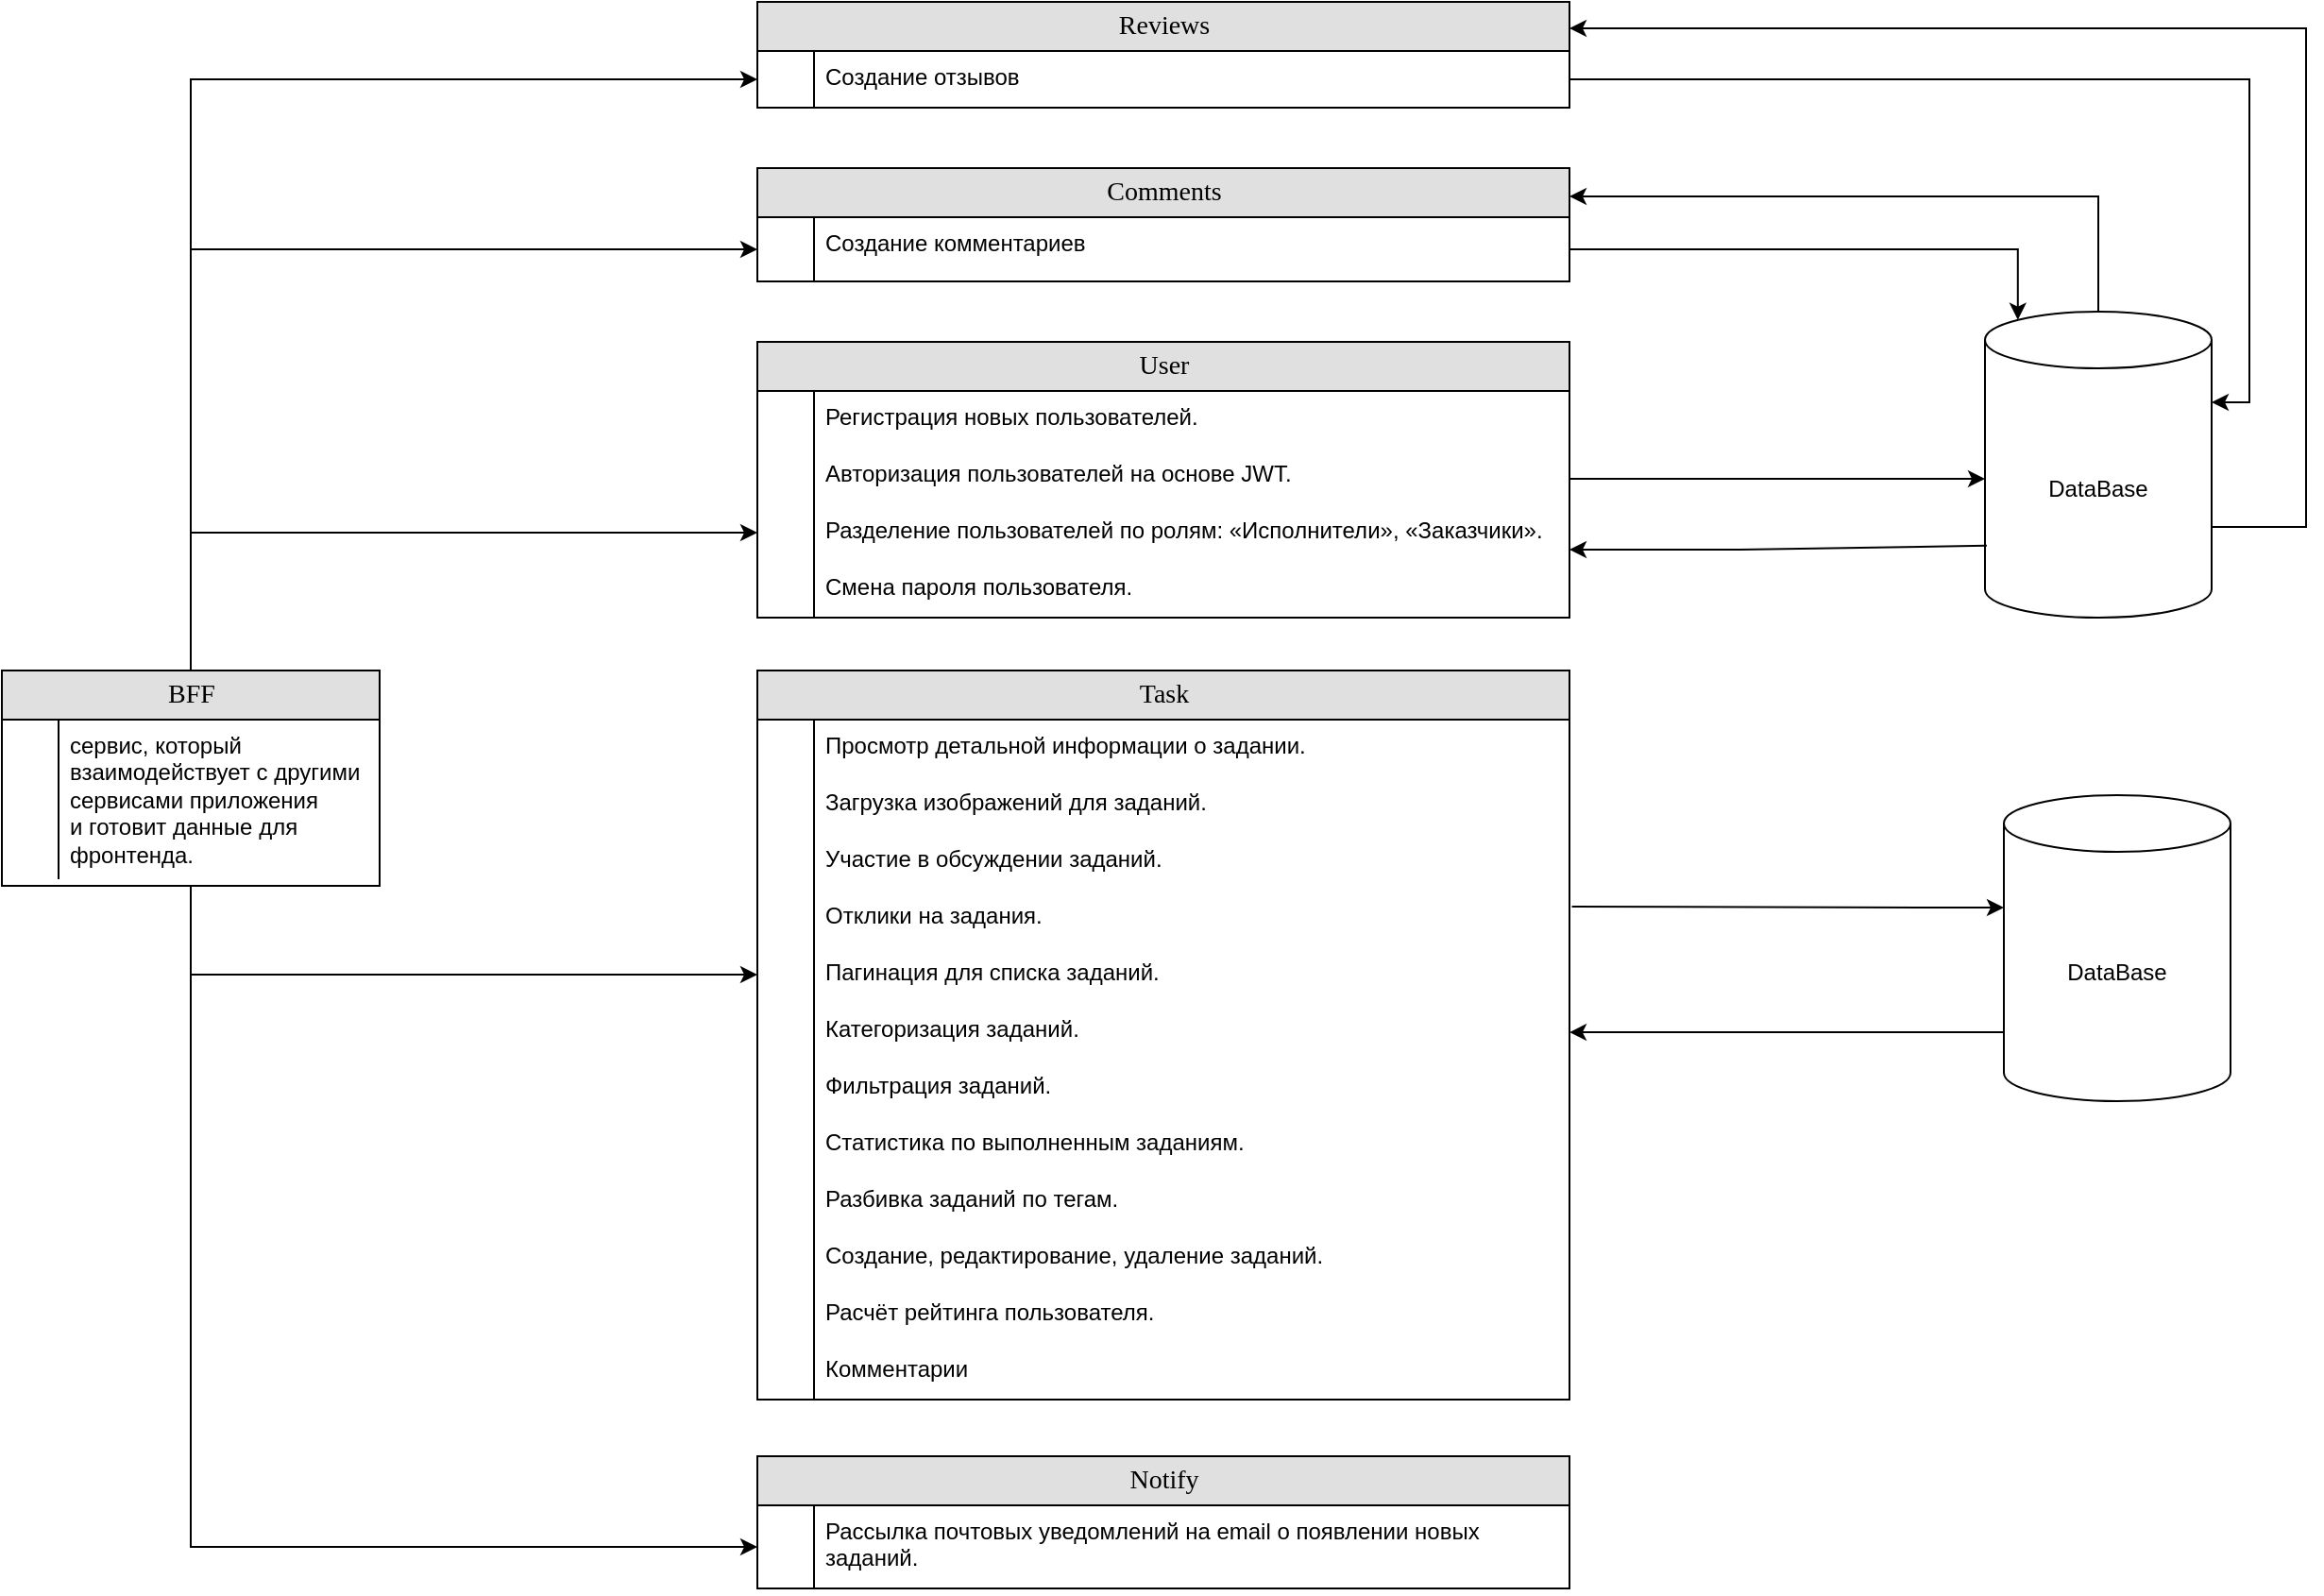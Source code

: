 <mxfile version="20.5.3" type="device"><diagram name="Page-1" id="e56a1550-8fbb-45ad-956c-1786394a9013"><mxGraphModel dx="1363" dy="773" grid="1" gridSize="10" guides="1" tooltips="1" connect="1" arrows="1" fold="1" page="1" pageScale="1" pageWidth="2336" pageHeight="1654" background="none" math="0" shadow="0"><root><mxCell id="0"/><mxCell id="1" parent="0"/><mxCell id="2e49270ec7c68f3f-80" value="User" style="swimlane;html=1;fontStyle=0;childLayout=stackLayout;horizontal=1;startSize=26;fillColor=#e0e0e0;horizontalStack=0;resizeParent=1;resizeLast=0;collapsible=1;marginBottom=0;swimlaneFillColor=#ffffff;align=center;rounded=0;shadow=0;comic=0;labelBackgroundColor=none;strokeWidth=1;fontFamily=Verdana;fontSize=14" parent="1" vertex="1"><mxGeometry x="640" y="210" width="430" height="146" as="geometry"><mxRectangle x="640" y="130" width="200" height="30" as="alternateBounds"/></mxGeometry></mxCell><mxCell id="2e49270ec7c68f3f-83" value="Регистрация новых пользователей." style="shape=partialRectangle;top=0;left=0;right=0;bottom=0;html=1;align=left;verticalAlign=top;fillColor=none;spacingLeft=34;spacingRight=4;whiteSpace=wrap;overflow=hidden;rotatable=0;points=[[0,0.5],[1,0.5]];portConstraint=eastwest;dropTarget=0;" parent="2e49270ec7c68f3f-80" vertex="1"><mxGeometry y="26" width="430" height="30" as="geometry"/></mxCell><mxCell id="2e49270ec7c68f3f-84" value="" style="shape=partialRectangle;top=0;left=0;bottom=0;html=1;fillColor=none;align=left;verticalAlign=top;spacingLeft=4;spacingRight=4;whiteSpace=wrap;overflow=hidden;rotatable=0;points=[];portConstraint=eastwest;part=1;" parent="2e49270ec7c68f3f-83" vertex="1" connectable="0"><mxGeometry width="30" height="30" as="geometry"/></mxCell><mxCell id="2e49270ec7c68f3f-85" value="Авторизация пользователей на&amp;nbsp;основе JWT." style="shape=partialRectangle;top=0;left=0;right=0;bottom=0;html=1;align=left;verticalAlign=top;fillColor=none;spacingLeft=34;spacingRight=4;whiteSpace=wrap;overflow=hidden;rotatable=0;points=[[0,0.5],[1,0.5]];portConstraint=eastwest;dropTarget=0;" parent="2e49270ec7c68f3f-80" vertex="1"><mxGeometry y="56" width="430" height="30" as="geometry"/></mxCell><mxCell id="2e49270ec7c68f3f-86" value="" style="shape=partialRectangle;top=0;left=0;bottom=0;html=1;fillColor=none;align=left;verticalAlign=top;spacingLeft=4;spacingRight=4;whiteSpace=wrap;overflow=hidden;rotatable=0;points=[];portConstraint=eastwest;part=1;" parent="2e49270ec7c68f3f-85" vertex="1" connectable="0"><mxGeometry width="30" height="30.0" as="geometry"/></mxCell><mxCell id="uuqC0KZrG5aBGFZ0a199-29" value="Разделение пользователей по&amp;nbsp;ролям: «Исполнители», «Заказчики»." style="shape=partialRectangle;top=0;left=0;right=0;bottom=0;html=1;align=left;verticalAlign=top;fillColor=none;spacingLeft=34;spacingRight=4;whiteSpace=wrap;overflow=hidden;rotatable=0;points=[[0,0.5],[1,0.5]];portConstraint=eastwest;dropTarget=0;" parent="2e49270ec7c68f3f-80" vertex="1"><mxGeometry y="86" width="430" height="30" as="geometry"/></mxCell><mxCell id="uuqC0KZrG5aBGFZ0a199-30" value="" style="shape=partialRectangle;top=0;left=0;bottom=0;html=1;fillColor=none;align=left;verticalAlign=top;spacingLeft=4;spacingRight=4;whiteSpace=wrap;overflow=hidden;rotatable=0;points=[];portConstraint=eastwest;part=1;" parent="uuqC0KZrG5aBGFZ0a199-29" vertex="1" connectable="0"><mxGeometry width="30" height="30" as="geometry"/></mxCell><mxCell id="uuqC0KZrG5aBGFZ0a199-31" value="Смена пароля пользователя." style="shape=partialRectangle;top=0;left=0;right=0;bottom=0;html=1;align=left;verticalAlign=top;fillColor=none;spacingLeft=34;spacingRight=4;whiteSpace=wrap;overflow=hidden;rotatable=0;points=[[0,0.5],[1,0.5]];portConstraint=eastwest;dropTarget=0;" parent="2e49270ec7c68f3f-80" vertex="1"><mxGeometry y="116" width="430" height="30" as="geometry"/></mxCell><mxCell id="uuqC0KZrG5aBGFZ0a199-32" value="" style="shape=partialRectangle;top=0;left=0;bottom=0;html=1;fillColor=none;align=left;verticalAlign=top;spacingLeft=4;spacingRight=4;whiteSpace=wrap;overflow=hidden;rotatable=0;points=[];portConstraint=eastwest;part=1;" parent="uuqC0KZrG5aBGFZ0a199-31" vertex="1" connectable="0"><mxGeometry width="30" height="30" as="geometry"/></mxCell><mxCell id="uuqC0KZrG5aBGFZ0a199-18" value="Notify" style="swimlane;html=1;fontStyle=0;childLayout=stackLayout;horizontal=1;startSize=26;fillColor=#e0e0e0;horizontalStack=0;resizeParent=1;resizeLast=0;collapsible=1;marginBottom=0;swimlaneFillColor=#ffffff;align=center;rounded=0;shadow=0;comic=0;labelBackgroundColor=none;strokeWidth=1;fontFamily=Verdana;fontSize=14" parent="1" vertex="1"><mxGeometry x="640" y="800" width="430" height="70" as="geometry"><mxRectangle x="-120" y="40" width="200" height="30" as="alternateBounds"/></mxGeometry></mxCell><mxCell id="uuqC0KZrG5aBGFZ0a199-19" value="&lt;div&gt;Рассылка почтовых уведомлений на&amp;nbsp;email о&amp;nbsp;появлении новых заданий.&lt;/div&gt;" style="shape=partialRectangle;top=0;left=0;right=0;bottom=0;html=1;align=left;verticalAlign=top;fillColor=none;spacingLeft=34;spacingRight=4;whiteSpace=wrap;overflow=hidden;rotatable=0;points=[[0,0.5],[1,0.5]];portConstraint=eastwest;dropTarget=0;" parent="uuqC0KZrG5aBGFZ0a199-18" vertex="1"><mxGeometry y="26" width="430" height="44" as="geometry"/></mxCell><mxCell id="uuqC0KZrG5aBGFZ0a199-20" value="" style="shape=partialRectangle;top=0;left=0;bottom=0;html=1;fillColor=none;align=left;verticalAlign=top;spacingLeft=4;spacingRight=4;whiteSpace=wrap;overflow=hidden;rotatable=0;points=[];portConstraint=eastwest;part=1;" parent="uuqC0KZrG5aBGFZ0a199-19" vertex="1" connectable="0"><mxGeometry width="30" height="44.0" as="geometry"/></mxCell><mxCell id="uuqC0KZrG5aBGFZ0a199-33" value="Task" style="swimlane;html=1;fontStyle=0;childLayout=stackLayout;horizontal=1;startSize=26;fillColor=#e0e0e0;horizontalStack=0;resizeParent=1;resizeLast=0;collapsible=1;marginBottom=0;swimlaneFillColor=#ffffff;align=center;rounded=0;shadow=0;comic=0;labelBackgroundColor=none;strokeWidth=1;fontFamily=Verdana;fontSize=14" parent="1" vertex="1"><mxGeometry x="640" y="384" width="430" height="386" as="geometry"><mxRectangle x="-120" y="40" width="200" height="30" as="alternateBounds"/></mxGeometry></mxCell><mxCell id="uuqC0KZrG5aBGFZ0a199-34" value="Просмотр детальной информации о&amp;nbsp;задании." style="shape=partialRectangle;top=0;left=0;right=0;bottom=0;html=1;align=left;verticalAlign=top;fillColor=none;spacingLeft=34;spacingRight=4;whiteSpace=wrap;overflow=hidden;rotatable=0;points=[[0,0.5],[1,0.5]];portConstraint=eastwest;dropTarget=0;" parent="uuqC0KZrG5aBGFZ0a199-33" vertex="1"><mxGeometry y="26" width="430" height="30" as="geometry"/></mxCell><mxCell id="uuqC0KZrG5aBGFZ0a199-35" value="" style="shape=partialRectangle;top=0;left=0;bottom=0;html=1;fillColor=none;align=left;verticalAlign=top;spacingLeft=4;spacingRight=4;whiteSpace=wrap;overflow=hidden;rotatable=0;points=[];portConstraint=eastwest;part=1;" parent="uuqC0KZrG5aBGFZ0a199-34" vertex="1" connectable="0"><mxGeometry width="30" height="30" as="geometry"/></mxCell><mxCell id="uuqC0KZrG5aBGFZ0a199-36" value="Загрузка изображений для заданий." style="shape=partialRectangle;top=0;left=0;right=0;bottom=0;html=1;align=left;verticalAlign=top;fillColor=none;spacingLeft=34;spacingRight=4;whiteSpace=wrap;overflow=hidden;rotatable=0;points=[[0,0.5],[1,0.5]];portConstraint=eastwest;dropTarget=0;" parent="uuqC0KZrG5aBGFZ0a199-33" vertex="1"><mxGeometry y="56" width="430" height="30" as="geometry"/></mxCell><mxCell id="uuqC0KZrG5aBGFZ0a199-37" value="" style="shape=partialRectangle;top=0;left=0;bottom=0;html=1;fillColor=none;align=left;verticalAlign=top;spacingLeft=4;spacingRight=4;whiteSpace=wrap;overflow=hidden;rotatable=0;points=[];portConstraint=eastwest;part=1;" parent="uuqC0KZrG5aBGFZ0a199-36" vertex="1" connectable="0"><mxGeometry width="30" height="30.0" as="geometry"/></mxCell><mxCell id="uuqC0KZrG5aBGFZ0a199-38" value="Участие в&amp;nbsp;обсуждении заданий." style="shape=partialRectangle;top=0;left=0;right=0;bottom=0;html=1;align=left;verticalAlign=top;fillColor=none;spacingLeft=34;spacingRight=4;whiteSpace=wrap;overflow=hidden;rotatable=0;points=[[0,0.5],[1,0.5]];portConstraint=eastwest;dropTarget=0;" parent="uuqC0KZrG5aBGFZ0a199-33" vertex="1"><mxGeometry y="86" width="430" height="30" as="geometry"/></mxCell><mxCell id="uuqC0KZrG5aBGFZ0a199-39" value="" style="shape=partialRectangle;top=0;left=0;bottom=0;html=1;fillColor=none;align=left;verticalAlign=top;spacingLeft=4;spacingRight=4;whiteSpace=wrap;overflow=hidden;rotatable=0;points=[];portConstraint=eastwest;part=1;" parent="uuqC0KZrG5aBGFZ0a199-38" vertex="1" connectable="0"><mxGeometry width="30" height="30.0" as="geometry"/></mxCell><mxCell id="uuqC0KZrG5aBGFZ0a199-40" value="Отклики на&amp;nbsp;задания." style="shape=partialRectangle;top=0;left=0;right=0;bottom=0;html=1;align=left;verticalAlign=top;fillColor=none;spacingLeft=34;spacingRight=4;whiteSpace=wrap;overflow=hidden;rotatable=0;points=[[0,0.5],[1,0.5]];portConstraint=eastwest;dropTarget=0;" parent="uuqC0KZrG5aBGFZ0a199-33" vertex="1"><mxGeometry y="116" width="430" height="30" as="geometry"/></mxCell><mxCell id="uuqC0KZrG5aBGFZ0a199-41" value="" style="shape=partialRectangle;top=0;left=0;bottom=0;html=1;fillColor=none;align=left;verticalAlign=top;spacingLeft=4;spacingRight=4;whiteSpace=wrap;overflow=hidden;rotatable=0;points=[];portConstraint=eastwest;part=1;" parent="uuqC0KZrG5aBGFZ0a199-40" vertex="1" connectable="0"><mxGeometry width="30" height="30" as="geometry"/></mxCell><mxCell id="uuqC0KZrG5aBGFZ0a199-42" value="Пагинация для списка заданий." style="shape=partialRectangle;top=0;left=0;right=0;bottom=0;html=1;align=left;verticalAlign=top;fillColor=none;spacingLeft=34;spacingRight=4;whiteSpace=wrap;overflow=hidden;rotatable=0;points=[[0,0.5],[1,0.5]];portConstraint=eastwest;dropTarget=0;" parent="uuqC0KZrG5aBGFZ0a199-33" vertex="1"><mxGeometry y="146" width="430" height="30" as="geometry"/></mxCell><mxCell id="uuqC0KZrG5aBGFZ0a199-43" value="" style="shape=partialRectangle;top=0;left=0;bottom=0;html=1;fillColor=none;align=left;verticalAlign=top;spacingLeft=4;spacingRight=4;whiteSpace=wrap;overflow=hidden;rotatable=0;points=[];portConstraint=eastwest;part=1;" parent="uuqC0KZrG5aBGFZ0a199-42" vertex="1" connectable="0"><mxGeometry width="30" height="30" as="geometry"/></mxCell><mxCell id="uuqC0KZrG5aBGFZ0a199-44" value="Категоризация заданий." style="shape=partialRectangle;top=0;left=0;right=0;bottom=0;html=1;align=left;verticalAlign=top;fillColor=none;spacingLeft=34;spacingRight=4;whiteSpace=wrap;overflow=hidden;rotatable=0;points=[[0,0.5],[1,0.5]];portConstraint=eastwest;dropTarget=0;" parent="uuqC0KZrG5aBGFZ0a199-33" vertex="1"><mxGeometry y="176" width="430" height="30" as="geometry"/></mxCell><mxCell id="uuqC0KZrG5aBGFZ0a199-45" value="" style="shape=partialRectangle;top=0;left=0;bottom=0;html=1;fillColor=none;align=left;verticalAlign=top;spacingLeft=4;spacingRight=4;whiteSpace=wrap;overflow=hidden;rotatable=0;points=[];portConstraint=eastwest;part=1;" parent="uuqC0KZrG5aBGFZ0a199-44" vertex="1" connectable="0"><mxGeometry width="30" height="30" as="geometry"/></mxCell><mxCell id="uuqC0KZrG5aBGFZ0a199-46" value="Фильтрация заданий." style="shape=partialRectangle;top=0;left=0;right=0;bottom=0;html=1;align=left;verticalAlign=top;fillColor=none;spacingLeft=34;spacingRight=4;whiteSpace=wrap;overflow=hidden;rotatable=0;points=[[0,0.5],[1,0.5]];portConstraint=eastwest;dropTarget=0;" parent="uuqC0KZrG5aBGFZ0a199-33" vertex="1"><mxGeometry y="206" width="430" height="30" as="geometry"/></mxCell><mxCell id="uuqC0KZrG5aBGFZ0a199-47" value="" style="shape=partialRectangle;top=0;left=0;bottom=0;html=1;fillColor=none;align=left;verticalAlign=top;spacingLeft=4;spacingRight=4;whiteSpace=wrap;overflow=hidden;rotatable=0;points=[];portConstraint=eastwest;part=1;" parent="uuqC0KZrG5aBGFZ0a199-46" vertex="1" connectable="0"><mxGeometry width="30" height="30" as="geometry"/></mxCell><mxCell id="uuqC0KZrG5aBGFZ0a199-48" value="Статистика по&amp;nbsp;выполненным заданиям." style="shape=partialRectangle;top=0;left=0;right=0;bottom=0;html=1;align=left;verticalAlign=top;fillColor=none;spacingLeft=34;spacingRight=4;whiteSpace=wrap;overflow=hidden;rotatable=0;points=[[0,0.5],[1,0.5]];portConstraint=eastwest;dropTarget=0;" parent="uuqC0KZrG5aBGFZ0a199-33" vertex="1"><mxGeometry y="236" width="430" height="30" as="geometry"/></mxCell><mxCell id="uuqC0KZrG5aBGFZ0a199-49" value="" style="shape=partialRectangle;top=0;left=0;bottom=0;html=1;fillColor=none;align=left;verticalAlign=top;spacingLeft=4;spacingRight=4;whiteSpace=wrap;overflow=hidden;rotatable=0;points=[];portConstraint=eastwest;part=1;" parent="uuqC0KZrG5aBGFZ0a199-48" vertex="1" connectable="0"><mxGeometry width="30" height="30" as="geometry"/></mxCell><mxCell id="uuqC0KZrG5aBGFZ0a199-50" value="Разбивка заданий по&amp;nbsp;тегам." style="shape=partialRectangle;top=0;left=0;right=0;bottom=0;html=1;align=left;verticalAlign=top;fillColor=none;spacingLeft=34;spacingRight=4;whiteSpace=wrap;overflow=hidden;rotatable=0;points=[[0,0.5],[1,0.5]];portConstraint=eastwest;dropTarget=0;" parent="uuqC0KZrG5aBGFZ0a199-33" vertex="1"><mxGeometry y="266" width="430" height="30" as="geometry"/></mxCell><mxCell id="uuqC0KZrG5aBGFZ0a199-51" value="" style="shape=partialRectangle;top=0;left=0;bottom=0;html=1;fillColor=none;align=left;verticalAlign=top;spacingLeft=4;spacingRight=4;whiteSpace=wrap;overflow=hidden;rotatable=0;points=[];portConstraint=eastwest;part=1;" parent="uuqC0KZrG5aBGFZ0a199-50" vertex="1" connectable="0"><mxGeometry width="30" height="30" as="geometry"/></mxCell><mxCell id="uuqC0KZrG5aBGFZ0a199-52" value="Создание, редактирование, удаление заданий." style="shape=partialRectangle;top=0;left=0;right=0;bottom=0;html=1;align=left;verticalAlign=top;fillColor=none;spacingLeft=34;spacingRight=4;whiteSpace=wrap;overflow=hidden;rotatable=0;points=[[0,0.5],[1,0.5]];portConstraint=eastwest;dropTarget=0;" parent="uuqC0KZrG5aBGFZ0a199-33" vertex="1"><mxGeometry y="296" width="430" height="30" as="geometry"/></mxCell><mxCell id="uuqC0KZrG5aBGFZ0a199-53" value="" style="shape=partialRectangle;top=0;left=0;bottom=0;html=1;fillColor=none;align=left;verticalAlign=top;spacingLeft=4;spacingRight=4;whiteSpace=wrap;overflow=hidden;rotatable=0;points=[];portConstraint=eastwest;part=1;" parent="uuqC0KZrG5aBGFZ0a199-52" vertex="1" connectable="0"><mxGeometry width="30" height="30" as="geometry"/></mxCell><mxCell id="uuqC0KZrG5aBGFZ0a199-54" value="Расчёт рейтинга пользователя." style="shape=partialRectangle;top=0;left=0;right=0;bottom=0;html=1;align=left;verticalAlign=top;fillColor=none;spacingLeft=34;spacingRight=4;whiteSpace=wrap;overflow=hidden;rotatable=0;points=[[0,0.5],[1,0.5]];portConstraint=eastwest;dropTarget=0;" parent="uuqC0KZrG5aBGFZ0a199-33" vertex="1"><mxGeometry y="326" width="430" height="30" as="geometry"/></mxCell><mxCell id="uuqC0KZrG5aBGFZ0a199-55" value="" style="shape=partialRectangle;top=0;left=0;bottom=0;html=1;fillColor=none;align=left;verticalAlign=top;spacingLeft=4;spacingRight=4;whiteSpace=wrap;overflow=hidden;rotatable=0;points=[];portConstraint=eastwest;part=1;" parent="uuqC0KZrG5aBGFZ0a199-54" vertex="1" connectable="0"><mxGeometry width="30" height="30" as="geometry"/></mxCell><mxCell id="_kQqglkAi7SYeofBaEFN-9" value="Комментарии" style="shape=partialRectangle;top=0;left=0;right=0;bottom=0;html=1;align=left;verticalAlign=top;fillColor=none;spacingLeft=34;spacingRight=4;whiteSpace=wrap;overflow=hidden;rotatable=0;points=[[0,0.5],[1,0.5]];portConstraint=eastwest;dropTarget=0;" parent="uuqC0KZrG5aBGFZ0a199-33" vertex="1"><mxGeometry y="356" width="430" height="30" as="geometry"/></mxCell><mxCell id="_kQqglkAi7SYeofBaEFN-10" value="" style="shape=partialRectangle;top=0;left=0;bottom=0;html=1;fillColor=none;align=left;verticalAlign=top;spacingLeft=4;spacingRight=4;whiteSpace=wrap;overflow=hidden;rotatable=0;points=[];portConstraint=eastwest;part=1;" parent="_kQqglkAi7SYeofBaEFN-9" vertex="1" connectable="0"><mxGeometry width="30" height="30" as="geometry"/></mxCell><mxCell id="RA22GNqbnZ4hBdpOOUxH-18" style="edgeStyle=orthogonalEdgeStyle;rounded=0;orthogonalLoop=1;jettySize=auto;html=1;exitX=0.5;exitY=0;exitDx=0;exitDy=0;exitPerimeter=0;entryX=1;entryY=0.25;entryDx=0;entryDy=0;" edge="1" parent="1" source="_kQqglkAi7SYeofBaEFN-11" target="RA22GNqbnZ4hBdpOOUxH-13"><mxGeometry relative="1" as="geometry"/></mxCell><mxCell id="RA22GNqbnZ4hBdpOOUxH-23" style="edgeStyle=orthogonalEdgeStyle;rounded=0;orthogonalLoop=1;jettySize=auto;html=1;exitX=1;exitY=0;exitDx=0;exitDy=114;exitPerimeter=0;entryX=1;entryY=0.25;entryDx=0;entryDy=0;" edge="1" parent="1" source="_kQqglkAi7SYeofBaEFN-11" target="RA22GNqbnZ4hBdpOOUxH-1"><mxGeometry relative="1" as="geometry"><Array as="points"><mxPoint x="1460" y="308"/><mxPoint x="1460" y="44"/></Array></mxGeometry></mxCell><mxCell id="_kQqglkAi7SYeofBaEFN-11" value="DataBase" style="shape=cylinder3;whiteSpace=wrap;html=1;boundedLbl=1;backgroundOutline=1;size=15;" parent="1" vertex="1"><mxGeometry x="1290" y="194" width="120" height="162" as="geometry"/></mxCell><mxCell id="_kQqglkAi7SYeofBaEFN-42" value="" style="edgeStyle=orthogonalEdgeStyle;rounded=0;orthogonalLoop=1;jettySize=auto;html=1;entryX=0;entryY=0.5;entryDx=0;entryDy=0;" parent="1" source="_kQqglkAi7SYeofBaEFN-24" target="uuqC0KZrG5aBGFZ0a199-29" edge="1"><mxGeometry relative="1" as="geometry"><mxPoint x="255" y="320" as="targetPoint"/></mxGeometry></mxCell><mxCell id="_kQqglkAi7SYeofBaEFN-46" value="" style="edgeStyle=orthogonalEdgeStyle;rounded=0;orthogonalLoop=1;jettySize=auto;html=1;entryX=0;entryY=0.5;entryDx=0;entryDy=0;" parent="1" source="_kQqglkAi7SYeofBaEFN-24" target="uuqC0KZrG5aBGFZ0a199-42" edge="1"><mxGeometry relative="1" as="geometry"><mxPoint x="320" y="505" as="targetPoint"/></mxGeometry></mxCell><mxCell id="_kQqglkAi7SYeofBaEFN-51" value="" style="edgeStyle=orthogonalEdgeStyle;rounded=0;orthogonalLoop=1;jettySize=auto;html=1;entryX=0;entryY=0.5;entryDx=0;entryDy=0;" parent="1" source="_kQqglkAi7SYeofBaEFN-24" target="uuqC0KZrG5aBGFZ0a199-19" edge="1"><mxGeometry relative="1" as="geometry"><mxPoint x="140" y="646" as="targetPoint"/></mxGeometry></mxCell><mxCell id="RA22GNqbnZ4hBdpOOUxH-12" style="edgeStyle=orthogonalEdgeStyle;rounded=0;orthogonalLoop=1;jettySize=auto;html=1;exitX=0.5;exitY=0;exitDx=0;exitDy=0;entryX=0;entryY=0.5;entryDx=0;entryDy=0;" edge="1" parent="1" source="_kQqglkAi7SYeofBaEFN-24" target="RA22GNqbnZ4hBdpOOUxH-10"><mxGeometry relative="1" as="geometry"/></mxCell><mxCell id="RA22GNqbnZ4hBdpOOUxH-16" style="edgeStyle=orthogonalEdgeStyle;rounded=0;orthogonalLoop=1;jettySize=auto;html=1;entryX=0;entryY=0.5;entryDx=0;entryDy=0;" edge="1" parent="1" source="_kQqglkAi7SYeofBaEFN-24" target="RA22GNqbnZ4hBdpOOUxH-14"><mxGeometry relative="1" as="geometry"/></mxCell><mxCell id="_kQqglkAi7SYeofBaEFN-24" value="BFF" style="swimlane;html=1;fontStyle=0;childLayout=stackLayout;horizontal=1;startSize=26;fillColor=#e0e0e0;horizontalStack=0;resizeParent=1;resizeLast=0;collapsible=1;marginBottom=0;swimlaneFillColor=#ffffff;align=center;rounded=0;shadow=0;comic=0;labelBackgroundColor=none;strokeWidth=1;fontFamily=Verdana;fontSize=14" parent="1" vertex="1"><mxGeometry x="240" y="384" width="200" height="114" as="geometry"><mxRectangle x="-120" y="40" width="200" height="30" as="alternateBounds"/></mxGeometry></mxCell><mxCell id="_kQqglkAi7SYeofBaEFN-25" value="&lt;div&gt;сервис, который взаимодействует с&amp;nbsp;другими сервисами приложения и&amp;nbsp;готовит данные для фронтенда.&lt;/div&gt;" style="shape=partialRectangle;top=0;left=0;right=0;bottom=0;html=1;align=left;verticalAlign=top;fillColor=none;spacingLeft=34;spacingRight=4;whiteSpace=wrap;overflow=hidden;rotatable=0;points=[[0,0.5],[1,0.5]];portConstraint=eastwest;dropTarget=0;" parent="_kQqglkAi7SYeofBaEFN-24" vertex="1"><mxGeometry y="26" width="200" height="84" as="geometry"/></mxCell><mxCell id="_kQqglkAi7SYeofBaEFN-26" value="" style="shape=partialRectangle;top=0;left=0;bottom=0;html=1;fillColor=none;align=left;verticalAlign=top;spacingLeft=4;spacingRight=4;whiteSpace=wrap;overflow=hidden;rotatable=0;points=[];portConstraint=eastwest;part=1;" parent="_kQqglkAi7SYeofBaEFN-25" vertex="1" connectable="0"><mxGeometry width="30" height="84.0" as="geometry"/></mxCell><mxCell id="_kQqglkAi7SYeofBaEFN-30" value="" style="endArrow=classic;html=1;rounded=0;" parent="1" edge="1"><mxGeometry width="50" height="50" relative="1" as="geometry"><mxPoint x="1070" y="282.5" as="sourcePoint"/><mxPoint x="1290" y="282.5" as="targetPoint"/><Array as="points"/></mxGeometry></mxCell><mxCell id="_kQqglkAi7SYeofBaEFN-32" value="" style="endArrow=classic;html=1;rounded=0;exitX=0.008;exitY=0.765;exitDx=0;exitDy=0;exitPerimeter=0;" parent="1" source="_kQqglkAi7SYeofBaEFN-11" edge="1"><mxGeometry width="50" height="50" relative="1" as="geometry"><mxPoint x="1081.29" y="250" as="sourcePoint"/><mxPoint x="1070" y="320" as="targetPoint"/><Array as="points"><mxPoint x="1160" y="320"/></Array></mxGeometry></mxCell><mxCell id="_kQqglkAi7SYeofBaEFN-33" value="DataBase" style="shape=cylinder3;whiteSpace=wrap;html=1;boundedLbl=1;backgroundOutline=1;size=15;" parent="1" vertex="1"><mxGeometry x="1300" y="450" width="120" height="162" as="geometry"/></mxCell><mxCell id="_kQqglkAi7SYeofBaEFN-34" value="" style="endArrow=classic;html=1;rounded=0;entryX=0;entryY=0;entryDx=0;entryDy=48.0;entryPerimeter=0;exitX=1.003;exitY=0.183;exitDx=0;exitDy=0;exitPerimeter=0;" parent="1" edge="1"><mxGeometry width="50" height="50" relative="1" as="geometry"><mxPoint x="1071.29" y="509.03" as="sourcePoint"/><mxPoint x="1300" y="509.54" as="targetPoint"/></mxGeometry></mxCell><mxCell id="_kQqglkAi7SYeofBaEFN-35" value="" style="endArrow=classic;html=1;rounded=0;exitX=0;exitY=0;exitDx=0;exitDy=114.0;exitPerimeter=0;" parent="1" edge="1"><mxGeometry width="50" height="50" relative="1" as="geometry"><mxPoint x="1300" y="575.54" as="sourcePoint"/><mxPoint x="1070" y="575.54" as="targetPoint"/></mxGeometry></mxCell><mxCell id="RA22GNqbnZ4hBdpOOUxH-1" value="Reviews" style="swimlane;html=1;fontStyle=0;childLayout=stackLayout;horizontal=1;startSize=26;fillColor=#e0e0e0;horizontalStack=0;resizeParent=1;resizeLast=0;collapsible=1;marginBottom=0;swimlaneFillColor=#ffffff;align=center;rounded=0;shadow=0;comic=0;labelBackgroundColor=none;strokeWidth=1;fontFamily=Verdana;fontSize=14" vertex="1" parent="1"><mxGeometry x="640" y="30" width="430" height="56" as="geometry"><mxRectangle x="640" y="130" width="200" height="30" as="alternateBounds"/></mxGeometry></mxCell><mxCell id="RA22GNqbnZ4hBdpOOUxH-10" value="Создание отзывов" style="shape=partialRectangle;top=0;left=0;right=0;bottom=0;html=1;align=left;verticalAlign=top;fillColor=none;spacingLeft=34;spacingRight=4;whiteSpace=wrap;overflow=hidden;rotatable=0;points=[[0,0.5],[1,0.5]];portConstraint=eastwest;dropTarget=0;" vertex="1" parent="RA22GNqbnZ4hBdpOOUxH-1"><mxGeometry y="26" width="430" height="30" as="geometry"/></mxCell><mxCell id="RA22GNqbnZ4hBdpOOUxH-11" value="" style="shape=partialRectangle;top=0;left=0;bottom=0;html=1;fillColor=none;align=left;verticalAlign=top;spacingLeft=4;spacingRight=4;whiteSpace=wrap;overflow=hidden;rotatable=0;points=[];portConstraint=eastwest;part=1;" vertex="1" connectable="0" parent="RA22GNqbnZ4hBdpOOUxH-10"><mxGeometry width="30" height="30" as="geometry"/></mxCell><mxCell id="RA22GNqbnZ4hBdpOOUxH-13" value="Comments" style="swimlane;html=1;fontStyle=0;childLayout=stackLayout;horizontal=1;startSize=26;fillColor=#e0e0e0;horizontalStack=0;resizeParent=1;resizeLast=0;collapsible=1;marginBottom=0;swimlaneFillColor=#ffffff;align=center;rounded=0;shadow=0;comic=0;labelBackgroundColor=none;strokeWidth=1;fontFamily=Verdana;fontSize=14" vertex="1" parent="1"><mxGeometry x="640" y="118" width="430" height="60" as="geometry"><mxRectangle x="-120" y="40" width="200" height="30" as="alternateBounds"/></mxGeometry></mxCell><mxCell id="RA22GNqbnZ4hBdpOOUxH-14" value="Создание комментариев" style="shape=partialRectangle;top=0;left=0;right=0;bottom=0;html=1;align=left;verticalAlign=top;fillColor=none;spacingLeft=34;spacingRight=4;whiteSpace=wrap;overflow=hidden;rotatable=0;points=[[0,0.5],[1,0.5]];portConstraint=eastwest;dropTarget=0;" vertex="1" parent="RA22GNqbnZ4hBdpOOUxH-13"><mxGeometry y="26" width="430" height="34" as="geometry"/></mxCell><mxCell id="RA22GNqbnZ4hBdpOOUxH-15" value="" style="shape=partialRectangle;top=0;left=0;bottom=0;html=1;fillColor=none;align=left;verticalAlign=top;spacingLeft=4;spacingRight=4;whiteSpace=wrap;overflow=hidden;rotatable=0;points=[];portConstraint=eastwest;part=1;" vertex="1" connectable="0" parent="RA22GNqbnZ4hBdpOOUxH-14"><mxGeometry width="30" height="34.0" as="geometry"/></mxCell><mxCell id="RA22GNqbnZ4hBdpOOUxH-17" style="edgeStyle=orthogonalEdgeStyle;rounded=0;orthogonalLoop=1;jettySize=auto;html=1;exitX=1;exitY=0.5;exitDx=0;exitDy=0;entryX=0.145;entryY=0;entryDx=0;entryDy=4.35;entryPerimeter=0;" edge="1" parent="1" source="RA22GNqbnZ4hBdpOOUxH-14" target="_kQqglkAi7SYeofBaEFN-11"><mxGeometry relative="1" as="geometry"/></mxCell><mxCell id="RA22GNqbnZ4hBdpOOUxH-22" style="edgeStyle=orthogonalEdgeStyle;rounded=0;orthogonalLoop=1;jettySize=auto;html=1;exitX=1;exitY=0.5;exitDx=0;exitDy=0;entryX=1;entryY=0;entryDx=0;entryDy=48;entryPerimeter=0;" edge="1" parent="1" source="RA22GNqbnZ4hBdpOOUxH-10" target="_kQqglkAi7SYeofBaEFN-11"><mxGeometry relative="1" as="geometry"/></mxCell></root></mxGraphModel></diagram></mxfile>
